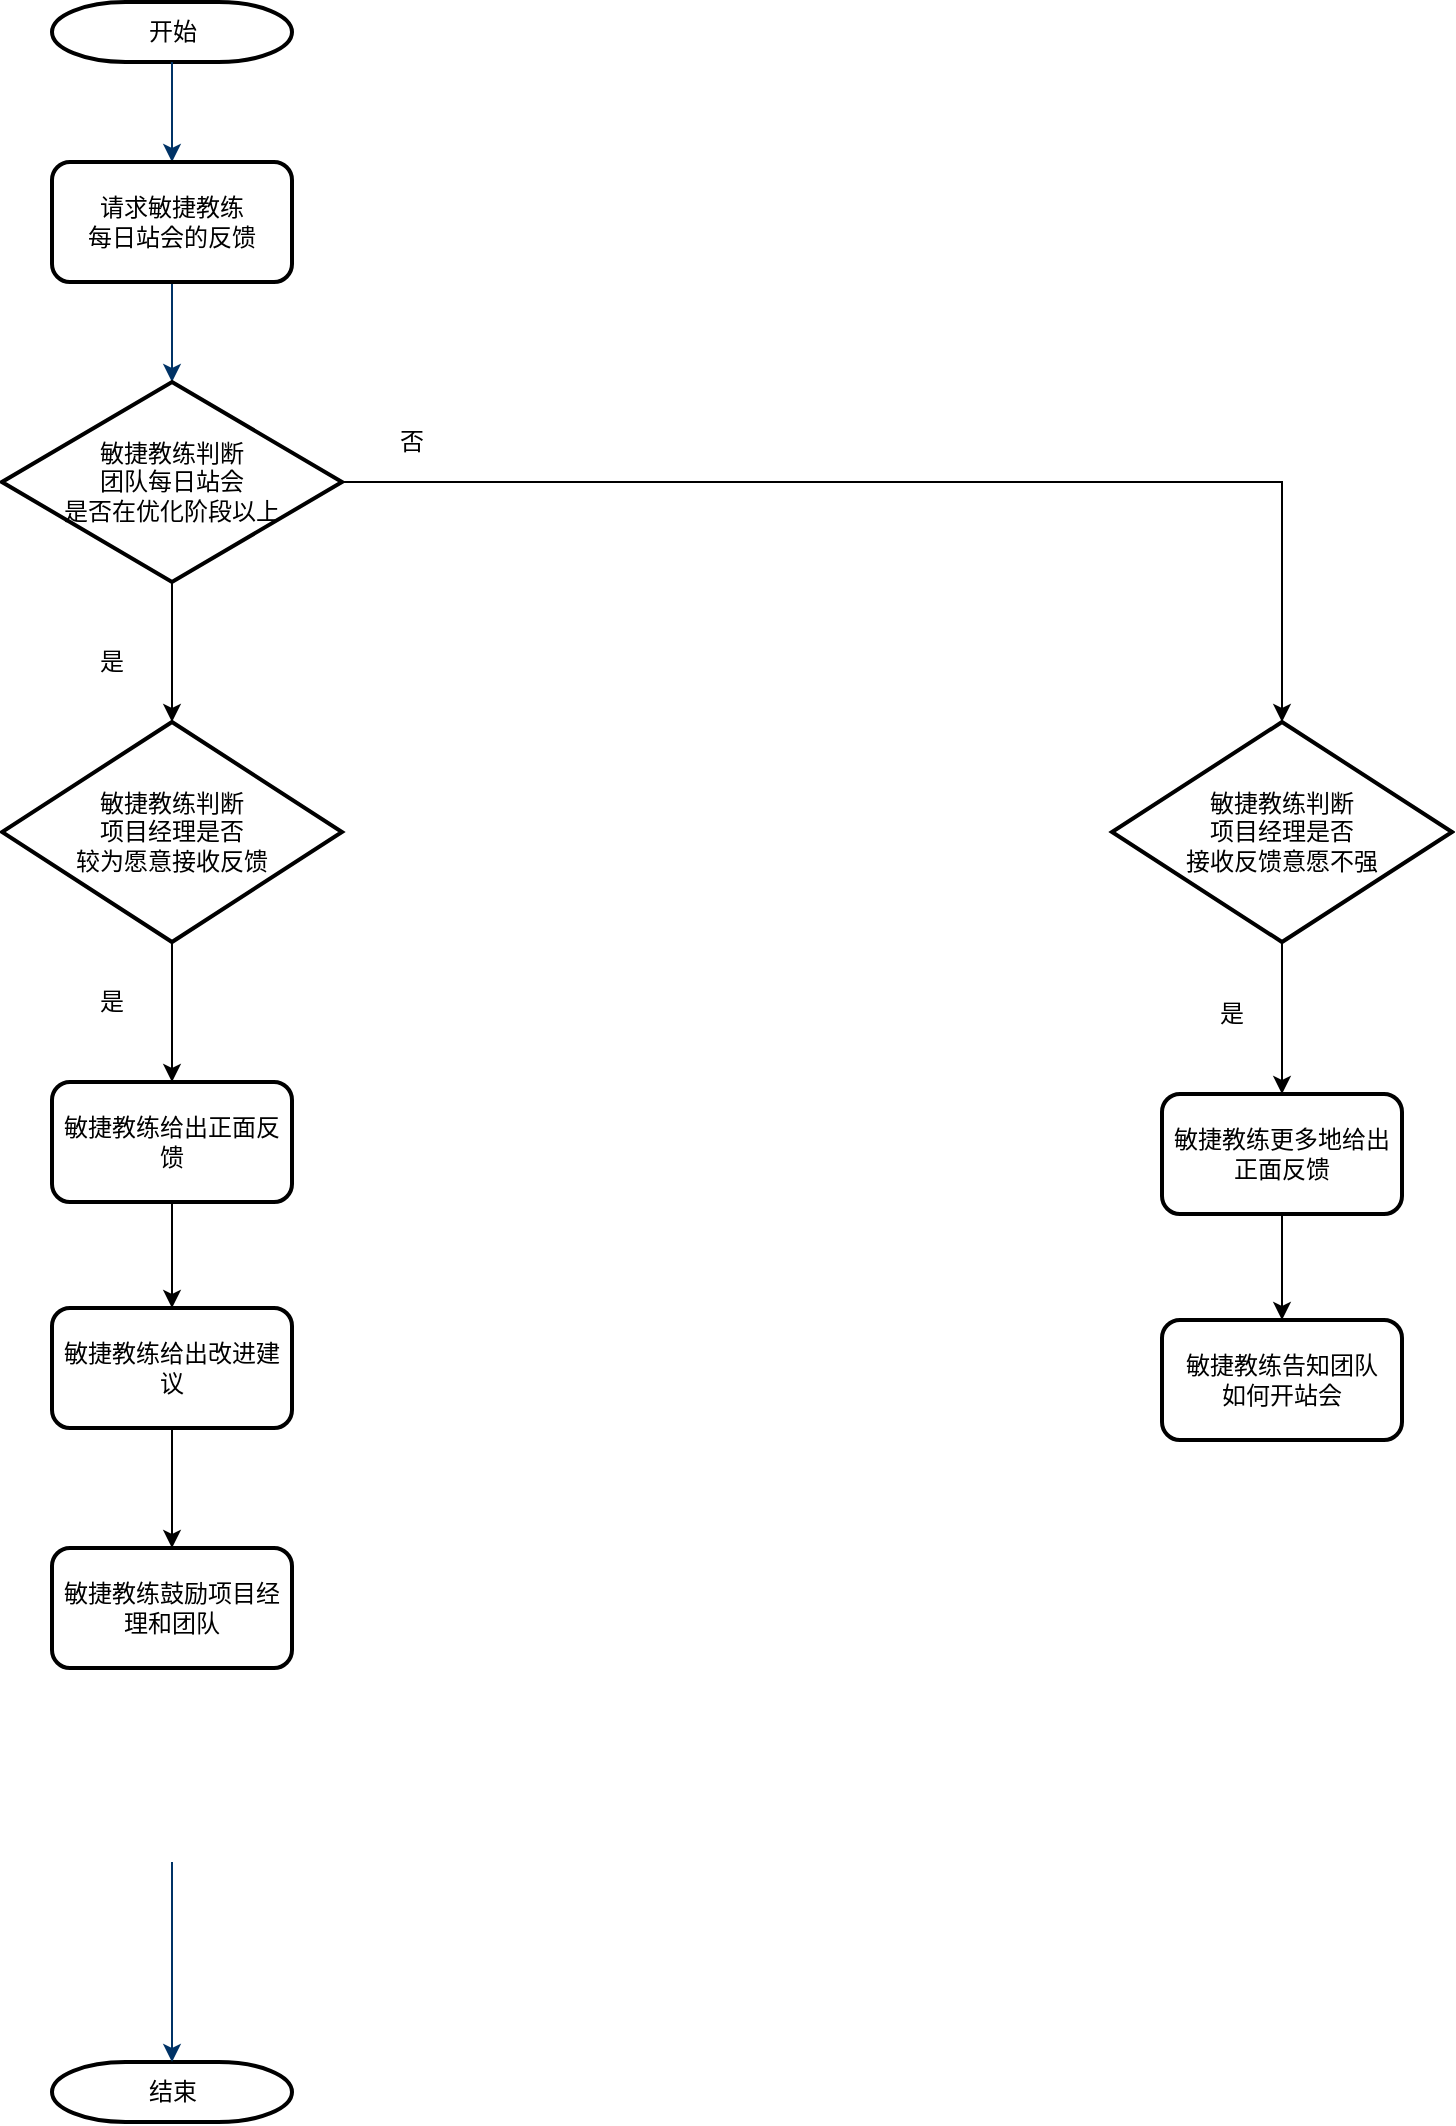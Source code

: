 <mxfile version="14.4.2" type="github">
  <diagram id="6a731a19-8d31-9384-78a2-239565b7b9f0" name="Page-1">
    <mxGraphModel dx="1422" dy="794" grid="1" gridSize="10" guides="1" tooltips="1" connect="1" arrows="1" fold="1" page="1" pageScale="1" pageWidth="1169" pageHeight="827" background="#ffffff" math="0" shadow="0">
      <root>
        <mxCell id="0" />
        <mxCell id="1" parent="0" />
        <mxCell id="2" value="开始" style="shape=mxgraph.flowchart.terminator;strokeWidth=2;gradientColor=none;gradientDirection=north;fontStyle=0;html=1;" parent="1" vertex="1">
          <mxGeometry x="260" y="60" width="120" height="30" as="geometry" />
        </mxCell>
        <mxCell id="7" style="fontStyle=1;strokeColor=#003366;strokeWidth=1;html=1;entryX=0.5;entryY=0;entryDx=0;entryDy=0;" parent="1" source="2" target="n86U9GOAkpvXNPcL8bkv-56" edge="1">
          <mxGeometry relative="1" as="geometry" />
        </mxCell>
        <mxCell id="8" style="fontStyle=1;strokeColor=#003366;strokeWidth=1;html=1;exitX=0.5;exitY=1;exitDx=0;exitDy=0;" parent="1" source="n86U9GOAkpvXNPcL8bkv-56" edge="1">
          <mxGeometry relative="1" as="geometry">
            <mxPoint x="316.333" y="210" as="sourcePoint" />
            <mxPoint x="320" y="250" as="targetPoint" />
          </mxGeometry>
        </mxCell>
        <mxCell id="40" value="结束" style="shape=mxgraph.flowchart.terminator;strokeWidth=2;gradientColor=none;gradientDirection=north;fontStyle=0;html=1;" parent="1" vertex="1">
          <mxGeometry x="260" y="1090" width="120" height="30" as="geometry" />
        </mxCell>
        <mxCell id="43" value="" style="edgeStyle=elbowEdgeStyle;elbow=vertical;exitX=0.5;exitY=1;exitPerimeter=0;entryX=0.5;entryY=0;entryPerimeter=0;fontStyle=1;strokeColor=#003366;strokeWidth=1;html=1;" parent="1" target="40" edge="1">
          <mxGeometry y="-820" width="100" height="100" as="geometry">
            <mxPoint x="320" y="990" as="sourcePoint" />
            <mxPoint x="100" y="-820" as="targetPoint" />
          </mxGeometry>
        </mxCell>
        <mxCell id="n86U9GOAkpvXNPcL8bkv-56" value="请求敏捷教练&lt;br&gt;每日站会的反馈" style="rounded=1;whiteSpace=wrap;html=1;gradientColor=none;strokeWidth=2;" vertex="1" parent="1">
          <mxGeometry x="260" y="140" width="120" height="60" as="geometry" />
        </mxCell>
        <mxCell id="n86U9GOAkpvXNPcL8bkv-64" style="edgeStyle=orthogonalEdgeStyle;rounded=0;orthogonalLoop=1;jettySize=auto;html=1;exitX=0.5;exitY=1;exitDx=0;exitDy=0;entryX=0.5;entryY=0;entryDx=0;entryDy=0;" edge="1" parent="1" source="n86U9GOAkpvXNPcL8bkv-60" target="n86U9GOAkpvXNPcL8bkv-63">
          <mxGeometry relative="1" as="geometry" />
        </mxCell>
        <mxCell id="n86U9GOAkpvXNPcL8bkv-75" style="edgeStyle=orthogonalEdgeStyle;rounded=0;orthogonalLoop=1;jettySize=auto;html=1;exitX=1;exitY=0.5;exitDx=0;exitDy=0;entryX=0.5;entryY=0;entryDx=0;entryDy=0;" edge="1" parent="1" source="n86U9GOAkpvXNPcL8bkv-60" target="n86U9GOAkpvXNPcL8bkv-83">
          <mxGeometry relative="1" as="geometry">
            <mxPoint x="480" y="300" as="targetPoint" />
          </mxGeometry>
        </mxCell>
        <mxCell id="n86U9GOAkpvXNPcL8bkv-60" value="敏捷教练判断&lt;br&gt;团队每日站会&lt;br&gt;是否在优化阶段以上" style="rhombus;whiteSpace=wrap;html=1;strokeWidth=2;gradientColor=none;" vertex="1" parent="1">
          <mxGeometry x="235" y="250" width="170" height="100" as="geometry" />
        </mxCell>
        <mxCell id="n86U9GOAkpvXNPcL8bkv-68" style="edgeStyle=orthogonalEdgeStyle;rounded=0;orthogonalLoop=1;jettySize=auto;html=1;exitX=0.5;exitY=1;exitDx=0;exitDy=0;" edge="1" parent="1" source="n86U9GOAkpvXNPcL8bkv-63" target="n86U9GOAkpvXNPcL8bkv-67">
          <mxGeometry relative="1" as="geometry" />
        </mxCell>
        <mxCell id="n86U9GOAkpvXNPcL8bkv-63" value="敏捷教练判断&lt;br&gt;项目经理是否&lt;br&gt;较为愿意接收反馈" style="rhombus;whiteSpace=wrap;html=1;strokeWidth=2;gradientColor=none;" vertex="1" parent="1">
          <mxGeometry x="235" y="420" width="170" height="110" as="geometry" />
        </mxCell>
        <mxCell id="n86U9GOAkpvXNPcL8bkv-65" value="是" style="text;html=1;strokeColor=none;fillColor=none;align=center;verticalAlign=middle;whiteSpace=wrap;rounded=0;" vertex="1" parent="1">
          <mxGeometry x="270" y="380" width="40" height="20" as="geometry" />
        </mxCell>
        <mxCell id="n86U9GOAkpvXNPcL8bkv-66" value="是" style="text;html=1;strokeColor=none;fillColor=none;align=center;verticalAlign=middle;whiteSpace=wrap;rounded=0;" vertex="1" parent="1">
          <mxGeometry x="270" y="550" width="40" height="20" as="geometry" />
        </mxCell>
        <mxCell id="n86U9GOAkpvXNPcL8bkv-70" style="edgeStyle=orthogonalEdgeStyle;rounded=0;orthogonalLoop=1;jettySize=auto;html=1;exitX=0.5;exitY=1;exitDx=0;exitDy=0;entryX=0.5;entryY=0;entryDx=0;entryDy=0;" edge="1" parent="1" source="n86U9GOAkpvXNPcL8bkv-67" target="n86U9GOAkpvXNPcL8bkv-69">
          <mxGeometry relative="1" as="geometry" />
        </mxCell>
        <mxCell id="n86U9GOAkpvXNPcL8bkv-67" value="敏捷教练给出正面反馈" style="rounded=1;whiteSpace=wrap;html=1;gradientColor=none;strokeWidth=2;" vertex="1" parent="1">
          <mxGeometry x="260" y="600" width="120" height="60" as="geometry" />
        </mxCell>
        <mxCell id="n86U9GOAkpvXNPcL8bkv-72" style="edgeStyle=orthogonalEdgeStyle;rounded=0;orthogonalLoop=1;jettySize=auto;html=1;exitX=0.5;exitY=1;exitDx=0;exitDy=0;entryX=0.5;entryY=0;entryDx=0;entryDy=0;" edge="1" parent="1" source="n86U9GOAkpvXNPcL8bkv-69" target="n86U9GOAkpvXNPcL8bkv-71">
          <mxGeometry relative="1" as="geometry" />
        </mxCell>
        <mxCell id="n86U9GOAkpvXNPcL8bkv-69" value="敏捷教练给出改进建议" style="rounded=1;whiteSpace=wrap;html=1;gradientColor=none;strokeWidth=2;" vertex="1" parent="1">
          <mxGeometry x="260" y="713" width="120" height="60" as="geometry" />
        </mxCell>
        <mxCell id="n86U9GOAkpvXNPcL8bkv-71" value="敏捷教练鼓励项目经理和团队" style="rounded=1;whiteSpace=wrap;html=1;gradientColor=none;strokeWidth=2;" vertex="1" parent="1">
          <mxGeometry x="260" y="833" width="120" height="60" as="geometry" />
        </mxCell>
        <mxCell id="n86U9GOAkpvXNPcL8bkv-76" value="否" style="text;html=1;strokeColor=none;fillColor=none;align=center;verticalAlign=middle;whiteSpace=wrap;rounded=0;" vertex="1" parent="1">
          <mxGeometry x="420" y="270" width="40" height="20" as="geometry" />
        </mxCell>
        <mxCell id="n86U9GOAkpvXNPcL8bkv-81" style="edgeStyle=orthogonalEdgeStyle;rounded=0;orthogonalLoop=1;jettySize=auto;html=1;exitX=0.5;exitY=1;exitDx=0;exitDy=0;entryX=0.5;entryY=0;entryDx=0;entryDy=0;" edge="1" parent="1" source="n86U9GOAkpvXNPcL8bkv-78" target="n86U9GOAkpvXNPcL8bkv-79">
          <mxGeometry relative="1" as="geometry" />
        </mxCell>
        <mxCell id="n86U9GOAkpvXNPcL8bkv-78" value="敏捷教练更多地给出正面反馈" style="rounded=1;whiteSpace=wrap;html=1;gradientColor=none;strokeWidth=2;" vertex="1" parent="1">
          <mxGeometry x="815" y="606" width="120" height="60" as="geometry" />
        </mxCell>
        <mxCell id="n86U9GOAkpvXNPcL8bkv-79" value="敏捷教练告知团队&lt;br&gt;如何开站会" style="rounded=1;whiteSpace=wrap;html=1;gradientColor=none;strokeWidth=2;" vertex="1" parent="1">
          <mxGeometry x="815" y="719" width="120" height="60" as="geometry" />
        </mxCell>
        <mxCell id="n86U9GOAkpvXNPcL8bkv-84" style="edgeStyle=orthogonalEdgeStyle;rounded=0;orthogonalLoop=1;jettySize=auto;html=1;exitX=0.5;exitY=1;exitDx=0;exitDy=0;entryX=0.5;entryY=0;entryDx=0;entryDy=0;" edge="1" parent="1" source="n86U9GOAkpvXNPcL8bkv-83" target="n86U9GOAkpvXNPcL8bkv-78">
          <mxGeometry relative="1" as="geometry" />
        </mxCell>
        <mxCell id="n86U9GOAkpvXNPcL8bkv-83" value="敏捷教练判断&lt;br&gt;项目经理是否&lt;br&gt;接收反馈意愿不强" style="rhombus;whiteSpace=wrap;html=1;strokeWidth=2;gradientColor=none;" vertex="1" parent="1">
          <mxGeometry x="790" y="420" width="170" height="110" as="geometry" />
        </mxCell>
        <mxCell id="n86U9GOAkpvXNPcL8bkv-85" value="是" style="text;html=1;strokeColor=none;fillColor=none;align=center;verticalAlign=middle;whiteSpace=wrap;rounded=0;" vertex="1" parent="1">
          <mxGeometry x="830" y="556" width="40" height="20" as="geometry" />
        </mxCell>
      </root>
    </mxGraphModel>
  </diagram>
</mxfile>
